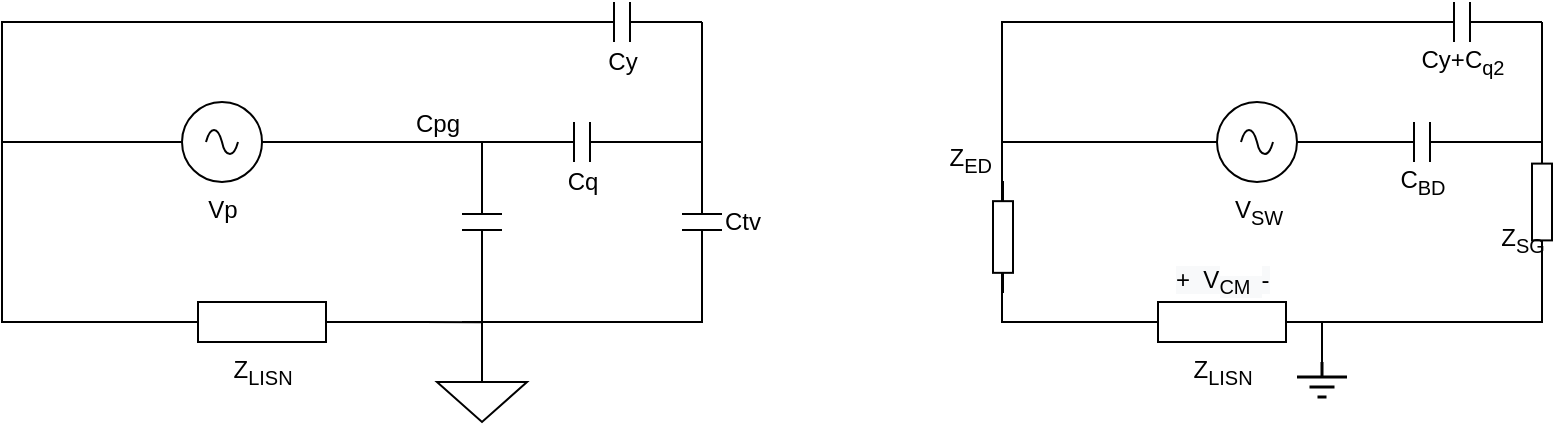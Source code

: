 <mxfile version="16.1.0" type="github">
  <diagram name="Page-1" id="7e0a89b8-554c-2b80-1dc8-d5c74ca68de4">
    <mxGraphModel dx="630" dy="351" grid="1" gridSize="10" guides="1" tooltips="1" connect="1" arrows="1" fold="1" page="1" pageScale="1" pageWidth="1100" pageHeight="850" background="none" math="0" shadow="0">
      <root>
        <mxCell id="0" />
        <mxCell id="1" parent="0" />
        <mxCell id="1cb643a89b7d889d-13" style="edgeStyle=orthogonalEdgeStyle;rounded=0;html=1;exitX=1;exitY=0.5;exitPerimeter=0;labelBackgroundColor=none;startArrow=none;startFill=0;startSize=5;endArrow=none;endFill=0;endSize=5;jettySize=auto;orthogonalLoop=1;strokeWidth=1;fontFamily=Verdana;fontSize=12;exitDx=0;exitDy=0;" parent="1" source="Op27buXTUwv8CLU3JkOz-2" edge="1">
          <mxGeometry relative="1" as="geometry">
            <mxPoint x="422.0" y="220" as="sourcePoint" />
            <mxPoint x="442" y="220" as="targetPoint" />
          </mxGeometry>
        </mxCell>
        <mxCell id="1cb643a89b7d889d-8" style="edgeStyle=orthogonalEdgeStyle;rounded=0;html=1;exitX=0.5;exitY=0;exitPerimeter=0;entryX=1;entryY=0.5;entryPerimeter=0;labelBackgroundColor=none;startArrow=none;startFill=0;startSize=5;endArrow=none;endFill=0;endSize=5;jettySize=auto;orthogonalLoop=1;strokeWidth=1;fontFamily=Verdana;fontSize=12;exitDx=0;exitDy=0;" parent="1" source="Op27buXTUwv8CLU3JkOz-6" edge="1">
          <mxGeometry relative="1" as="geometry">
            <mxPoint x="442" y="300" as="sourcePoint" />
            <mxPoint x="410" y="310" as="targetPoint" />
            <Array as="points">
              <mxPoint x="420" y="310" />
            </Array>
          </mxGeometry>
        </mxCell>
        <mxCell id="Op27buXTUwv8CLU3JkOz-2" value="Vp" style="pointerEvents=1;verticalLabelPosition=bottom;shadow=0;dashed=0;align=center;html=1;verticalAlign=top;shape=mxgraph.electrical.signal_sources.source;aspect=fixed;points=[[0.5,0,0],[1,0.5,0],[0.5,1,0],[0,0.5,0]];elSignalType=ac;" parent="1" vertex="1">
          <mxGeometry x="270" y="200" width="40" height="40" as="geometry" />
        </mxCell>
        <mxCell id="Op27buXTUwv8CLU3JkOz-5" style="rounded=0;orthogonalLoop=1;jettySize=auto;html=1;exitX=0;exitY=0.5;exitDx=0;exitDy=0;exitPerimeter=0;endArrow=none;endFill=0;edgeStyle=orthogonalEdgeStyle;entryX=0;entryY=0.5;entryDx=0;entryDy=0;entryPerimeter=0;" parent="1" source="Op27buXTUwv8CLU3JkOz-19" target="Op27buXTUwv8CLU3JkOz-2" edge="1">
          <mxGeometry relative="1" as="geometry">
            <mxPoint x="160" y="170" as="targetPoint" />
            <mxPoint x="180" y="310" as="sourcePoint" />
            <Array as="points">
              <mxPoint x="180" y="310" />
              <mxPoint x="180" y="220" />
            </Array>
          </mxGeometry>
        </mxCell>
        <mxCell id="Op27buXTUwv8CLU3JkOz-6" value="" style="pointerEvents=1;verticalLabelPosition=bottom;shadow=0;dashed=0;align=center;html=1;verticalAlign=top;shape=mxgraph.electrical.signal_sources.signal_ground;" parent="1" vertex="1">
          <mxGeometry x="397.5" y="330" width="45" height="30" as="geometry" />
        </mxCell>
        <mxCell id="Op27buXTUwv8CLU3JkOz-7" value="Cpg" style="pointerEvents=1;verticalLabelPosition=top;shadow=0;dashed=0;align=right;html=1;verticalAlign=bottom;shape=mxgraph.electrical.capacitors.capacitor_1;rotation=90;horizontal=0;labelPosition=left;" parent="1" vertex="1">
          <mxGeometry x="380" y="250" width="80" height="20" as="geometry" />
        </mxCell>
        <mxCell id="Op27buXTUwv8CLU3JkOz-9" value="" style="edgeStyle=elbowEdgeStyle;elbow=horizontal;endArrow=none;html=1;rounded=0;endFill=0;" parent="1" edge="1">
          <mxGeometry width="50" height="50" relative="1" as="geometry">
            <mxPoint x="180" y="220" as="sourcePoint" />
            <mxPoint x="450" y="160" as="targetPoint" />
            <Array as="points">
              <mxPoint x="180" y="180" />
            </Array>
          </mxGeometry>
        </mxCell>
        <mxCell id="Op27buXTUwv8CLU3JkOz-12" style="edgeStyle=orthogonalEdgeStyle;rounded=0;orthogonalLoop=1;jettySize=auto;html=1;exitX=1;exitY=0.5;exitDx=0;exitDy=0;exitPerimeter=0;entryX=0;entryY=0.5;entryDx=0;entryDy=0;entryPerimeter=0;endArrow=none;endFill=0;" parent="1" source="Op27buXTUwv8CLU3JkOz-10" target="Op27buXTUwv8CLU3JkOz-11" edge="1">
          <mxGeometry relative="1" as="geometry">
            <Array as="points">
              <mxPoint x="530" y="180" />
              <mxPoint x="530" y="180" />
            </Array>
          </mxGeometry>
        </mxCell>
        <mxCell id="Op27buXTUwv8CLU3JkOz-10" value="Cy" style="pointerEvents=1;verticalLabelPosition=bottom;shadow=0;dashed=0;align=center;html=1;verticalAlign=middle;shape=mxgraph.electrical.capacitors.capacitor_1;rotation=0;" parent="1" vertex="1">
          <mxGeometry x="450" y="150" width="80" height="20" as="geometry" />
        </mxCell>
        <mxCell id="Op27buXTUwv8CLU3JkOz-14" style="edgeStyle=orthogonalEdgeStyle;rounded=0;orthogonalLoop=1;jettySize=auto;html=1;exitX=1;exitY=0.5;exitDx=0;exitDy=0;exitPerimeter=0;entryX=1;entryY=0.5;entryDx=0;entryDy=0;entryPerimeter=0;endArrow=none;endFill=0;" parent="1" source="Op27buXTUwv8CLU3JkOz-11" target="Op27buXTUwv8CLU3JkOz-7" edge="1">
          <mxGeometry relative="1" as="geometry">
            <Array as="points">
              <mxPoint x="530" y="310" />
              <mxPoint x="420" y="310" />
            </Array>
          </mxGeometry>
        </mxCell>
        <mxCell id="Op27buXTUwv8CLU3JkOz-11" value="Ctv" style="pointerEvents=1;verticalLabelPosition=bottom;shadow=0;dashed=0;align=center;html=1;verticalAlign=middle;shape=mxgraph.electrical.capacitors.capacitor_1;rotation=90;horizontal=0;" parent="1" vertex="1">
          <mxGeometry x="490" y="250" width="80" height="20" as="geometry" />
        </mxCell>
        <mxCell id="Op27buXTUwv8CLU3JkOz-16" style="edgeStyle=orthogonalEdgeStyle;rounded=0;orthogonalLoop=1;jettySize=auto;html=1;exitX=1;exitY=0.5;exitDx=0;exitDy=0;exitPerimeter=0;entryX=0;entryY=0.5;entryDx=0;entryDy=0;entryPerimeter=0;endArrow=none;endFill=0;" parent="1" source="Op27buXTUwv8CLU3JkOz-15" target="Op27buXTUwv8CLU3JkOz-11" edge="1">
          <mxGeometry relative="1" as="geometry" />
        </mxCell>
        <mxCell id="Op27buXTUwv8CLU3JkOz-15" value="Cq" style="pointerEvents=1;verticalLabelPosition=bottom;shadow=0;dashed=0;align=center;html=1;verticalAlign=middle;shape=mxgraph.electrical.capacitors.capacitor_1;rotation=0;horizontal=1;" parent="1" vertex="1">
          <mxGeometry x="430" y="210" width="80" height="20" as="geometry" />
        </mxCell>
        <mxCell id="Op27buXTUwv8CLU3JkOz-20" style="edgeStyle=orthogonalEdgeStyle;rounded=0;orthogonalLoop=1;jettySize=auto;html=1;exitX=1;exitY=0.5;exitDx=0;exitDy=0;exitPerimeter=0;endArrow=none;endFill=0;" parent="1" source="Op27buXTUwv8CLU3JkOz-19" edge="1">
          <mxGeometry relative="1" as="geometry">
            <mxPoint x="420" y="310.069" as="targetPoint" />
          </mxGeometry>
        </mxCell>
        <mxCell id="Op27buXTUwv8CLU3JkOz-19" value="Z&lt;sub&gt;LISN&lt;/sub&gt;" style="pointerEvents=1;verticalLabelPosition=bottom;shadow=0;dashed=0;align=center;html=1;verticalAlign=top;shape=mxgraph.electrical.resistors.resistor_1;" parent="1" vertex="1">
          <mxGeometry x="260" y="300" width="100" height="20" as="geometry" />
        </mxCell>
        <mxCell id="7EhE4lrVYqDlJEFfW72X-1" style="edgeStyle=orthogonalEdgeStyle;rounded=0;html=1;exitX=1;exitY=0.5;exitPerimeter=0;labelBackgroundColor=none;startArrow=none;startFill=0;startSize=5;endArrow=none;endFill=0;endSize=5;jettySize=auto;orthogonalLoop=1;strokeWidth=1;fontFamily=Verdana;fontSize=12;exitDx=0;exitDy=0;" edge="1" parent="1" source="7EhE4lrVYqDlJEFfW72X-3">
          <mxGeometry relative="1" as="geometry">
            <mxPoint x="842.0" y="220" as="sourcePoint" />
            <mxPoint x="862" y="220" as="targetPoint" />
          </mxGeometry>
        </mxCell>
        <mxCell id="7EhE4lrVYqDlJEFfW72X-2" style="edgeStyle=orthogonalEdgeStyle;rounded=0;html=1;exitX=0.5;exitY=0;exitPerimeter=0;entryX=1;entryY=0.5;entryPerimeter=0;labelBackgroundColor=none;startArrow=none;startFill=0;startSize=5;endArrow=none;endFill=0;endSize=5;jettySize=auto;orthogonalLoop=1;strokeWidth=1;fontFamily=Verdana;fontSize=12;exitDx=0;exitDy=0;" edge="1" parent="1">
          <mxGeometry relative="1" as="geometry">
            <mxPoint x="840" y="330" as="sourcePoint" />
            <mxPoint x="830" y="310" as="targetPoint" />
            <Array as="points">
              <mxPoint x="840" y="310" />
            </Array>
          </mxGeometry>
        </mxCell>
        <mxCell id="7EhE4lrVYqDlJEFfW72X-3" value="V&lt;sub&gt;SW&lt;/sub&gt;" style="pointerEvents=1;verticalLabelPosition=bottom;shadow=0;dashed=0;align=center;html=1;verticalAlign=top;shape=mxgraph.electrical.signal_sources.source;aspect=fixed;points=[[0.5,0,0],[1,0.5,0],[0.5,1,0],[0,0.5,0]];elSignalType=ac;" vertex="1" parent="1">
          <mxGeometry x="787.5" y="200" width="40" height="40" as="geometry" />
        </mxCell>
        <mxCell id="7EhE4lrVYqDlJEFfW72X-4" style="rounded=0;orthogonalLoop=1;jettySize=auto;html=1;exitX=0;exitY=0.5;exitDx=0;exitDy=0;exitPerimeter=0;endArrow=none;endFill=0;edgeStyle=orthogonalEdgeStyle;entryX=0;entryY=0.5;entryDx=0;entryDy=0;entryPerimeter=0;" edge="1" parent="1" source="7EhE4lrVYqDlJEFfW72X-15" target="7EhE4lrVYqDlJEFfW72X-3">
          <mxGeometry relative="1" as="geometry">
            <mxPoint x="580" y="170" as="targetPoint" />
            <mxPoint x="600" y="310" as="sourcePoint" />
            <Array as="points">
              <mxPoint x="680" y="310" />
              <mxPoint x="680" y="220" />
            </Array>
          </mxGeometry>
        </mxCell>
        <mxCell id="7EhE4lrVYqDlJEFfW72X-7" value="" style="edgeStyle=elbowEdgeStyle;elbow=horizontal;endArrow=none;html=1;rounded=0;endFill=0;" edge="1" parent="1">
          <mxGeometry width="50" height="50" relative="1" as="geometry">
            <mxPoint x="680" y="220" as="sourcePoint" />
            <mxPoint x="870" y="160" as="targetPoint" />
            <Array as="points">
              <mxPoint x="680" y="190" />
            </Array>
          </mxGeometry>
        </mxCell>
        <mxCell id="7EhE4lrVYqDlJEFfW72X-8" style="edgeStyle=orthogonalEdgeStyle;rounded=0;orthogonalLoop=1;jettySize=auto;html=1;exitX=1;exitY=0.5;exitDx=0;exitDy=0;exitPerimeter=0;entryX=0;entryY=0.5;entryDx=0;entryDy=0;entryPerimeter=0;endArrow=none;endFill=0;" edge="1" parent="1" source="7EhE4lrVYqDlJEFfW72X-9">
          <mxGeometry relative="1" as="geometry">
            <Array as="points">
              <mxPoint x="950" y="180" />
              <mxPoint x="950" y="180" />
            </Array>
            <mxPoint x="950" y="220" as="targetPoint" />
          </mxGeometry>
        </mxCell>
        <mxCell id="7EhE4lrVYqDlJEFfW72X-9" value="Cy+C&lt;sub&gt;q2&lt;/sub&gt;" style="pointerEvents=1;verticalLabelPosition=bottom;shadow=0;dashed=0;align=center;html=1;verticalAlign=middle;shape=mxgraph.electrical.capacitors.capacitor_1;rotation=0;" vertex="1" parent="1">
          <mxGeometry x="870" y="150" width="80" height="20" as="geometry" />
        </mxCell>
        <mxCell id="7EhE4lrVYqDlJEFfW72X-10" style="edgeStyle=orthogonalEdgeStyle;rounded=0;orthogonalLoop=1;jettySize=auto;html=1;exitX=0;exitY=0.5;exitDx=0;exitDy=0;exitPerimeter=0;endArrow=none;endFill=0;" edge="1" parent="1" source="7EhE4lrVYqDlJEFfW72X-21">
          <mxGeometry relative="1" as="geometry">
            <Array as="points">
              <mxPoint x="950" y="310" />
              <mxPoint x="840" y="310" />
            </Array>
            <mxPoint x="950" y="300" as="sourcePoint" />
            <mxPoint x="840" y="310" as="targetPoint" />
          </mxGeometry>
        </mxCell>
        <mxCell id="7EhE4lrVYqDlJEFfW72X-12" style="edgeStyle=orthogonalEdgeStyle;rounded=0;orthogonalLoop=1;jettySize=auto;html=1;exitX=1;exitY=0.5;exitDx=0;exitDy=0;exitPerimeter=0;entryX=0;entryY=0.5;entryDx=0;entryDy=0;entryPerimeter=0;endArrow=none;endFill=0;" edge="1" parent="1" source="7EhE4lrVYqDlJEFfW72X-13">
          <mxGeometry relative="1" as="geometry">
            <mxPoint x="950" y="220" as="targetPoint" />
          </mxGeometry>
        </mxCell>
        <mxCell id="7EhE4lrVYqDlJEFfW72X-13" value="C&lt;sub&gt;BD&lt;/sub&gt;" style="pointerEvents=1;verticalLabelPosition=bottom;shadow=0;dashed=0;align=center;html=1;verticalAlign=middle;shape=mxgraph.electrical.capacitors.capacitor_1;rotation=0;horizontal=1;" vertex="1" parent="1">
          <mxGeometry x="850" y="210" width="80" height="20" as="geometry" />
        </mxCell>
        <mxCell id="7EhE4lrVYqDlJEFfW72X-14" style="edgeStyle=orthogonalEdgeStyle;rounded=0;orthogonalLoop=1;jettySize=auto;html=1;exitX=1;exitY=0.5;exitDx=0;exitDy=0;exitPerimeter=0;endArrow=none;endFill=0;" edge="1" parent="1" source="7EhE4lrVYqDlJEFfW72X-15">
          <mxGeometry relative="1" as="geometry">
            <mxPoint x="840" y="310.069" as="targetPoint" />
          </mxGeometry>
        </mxCell>
        <mxCell id="7EhE4lrVYqDlJEFfW72X-15" value="Z&lt;sub&gt;LISN&lt;/sub&gt;" style="pointerEvents=1;verticalLabelPosition=bottom;shadow=0;dashed=0;align=center;html=1;verticalAlign=top;shape=mxgraph.electrical.resistors.resistor_1;" vertex="1" parent="1">
          <mxGeometry x="740" y="300" width="100" height="20" as="geometry" />
        </mxCell>
        <mxCell id="7EhE4lrVYqDlJEFfW72X-16" value="" style="pointerEvents=1;verticalLabelPosition=bottom;shadow=0;dashed=0;align=center;html=1;verticalAlign=top;shape=stencil(nZNBDoIwEEVP062BqcS4NKhL4xUqVGmElpQKentLBxMLkmATNvOHvjzKDKFpU7CaE4hYU/PMELonAC3Tgl1KG4PtFBiuIywlqzgmZ62MPSPa/vyBaVPgG43R6s47kZvhKMW8wypxIHog0c6G/UPTTEnZo5RsvM5X31KZkMYzOCG45lpU3HCN6SD6HKpVgvXL6xI4jhxsMqdB06vS/KbVQ+Y//WrWf+uk8WlXyt3RYASLhHxCKeQ8IU6WIHyJKIDgSyQhiNFNjH8ODfCAbRDEN4lhBIEAE7r5C+JGbmZy7GK6LZqb1Mk8uhSX2QVv);strokeWidth=4;" vertex="1" parent="1">
          <mxGeometry x="827.5" y="330" width="25" height="20" as="geometry" />
        </mxCell>
        <mxCell id="7EhE4lrVYqDlJEFfW72X-21" value="Z&lt;sub&gt;SG&lt;/sub&gt;" style="pointerEvents=1;verticalLabelPosition=top;shadow=0;dashed=0;align=center;html=1;verticalAlign=bottom;shape=mxgraph.electrical.resistors.resistor_1;rotation=90;horizontal=0;labelPosition=center;" vertex="1" parent="1">
          <mxGeometry x="920" y="245" width="60" height="10" as="geometry" />
        </mxCell>
        <mxCell id="7EhE4lrVYqDlJEFfW72X-22" value="Z&lt;sub&gt;ED&lt;/sub&gt;" style="pointerEvents=1;verticalLabelPosition=top;shadow=0;dashed=0;align=right;html=1;verticalAlign=bottom;shape=mxgraph.electrical.resistors.resistor_1;rotation=90;horizontal=0;labelPosition=left;" vertex="1" parent="1">
          <mxGeometry x="652.5" y="262.5" width="56" height="10" as="geometry" />
        </mxCell>
        <mxCell id="7EhE4lrVYqDlJEFfW72X-26" value="&lt;span style=&quot;color: rgb(0 , 0 , 0) ; font-family: &amp;#34;helvetica&amp;#34; ; font-size: 12px ; font-style: normal ; font-weight: 400 ; letter-spacing: normal ; text-align: center ; text-indent: 0px ; text-transform: none ; word-spacing: 0px ; background-color: rgb(248 , 249 , 250) ; display: inline ; float: none&quot;&gt;+&amp;nbsp; V&lt;/span&gt;&lt;sub style=&quot;color: rgb(0 , 0 , 0) ; font-family: &amp;#34;helvetica&amp;#34; ; font-style: normal ; font-weight: 400 ; letter-spacing: normal ; text-align: center ; text-indent: 0px ; text-transform: none ; word-spacing: 0px ; background-color: rgb(248 , 249 , 250)&quot;&gt;CM&amp;nbsp; &lt;/sub&gt;&lt;span style=&quot;color: rgb(0 , 0 , 0) ; font-family: &amp;#34;helvetica&amp;#34; ; font-style: normal ; font-weight: 400 ; letter-spacing: normal ; text-align: center ; text-indent: 0px ; text-transform: none ; word-spacing: 0px ; background-color: rgb(248 , 249 , 250)&quot;&gt;-&lt;/span&gt;" style="text;whiteSpace=wrap;html=1;" vertex="1" parent="1">
          <mxGeometry x="765" y="275" width="50" height="30" as="geometry" />
        </mxCell>
      </root>
    </mxGraphModel>
  </diagram>
</mxfile>
